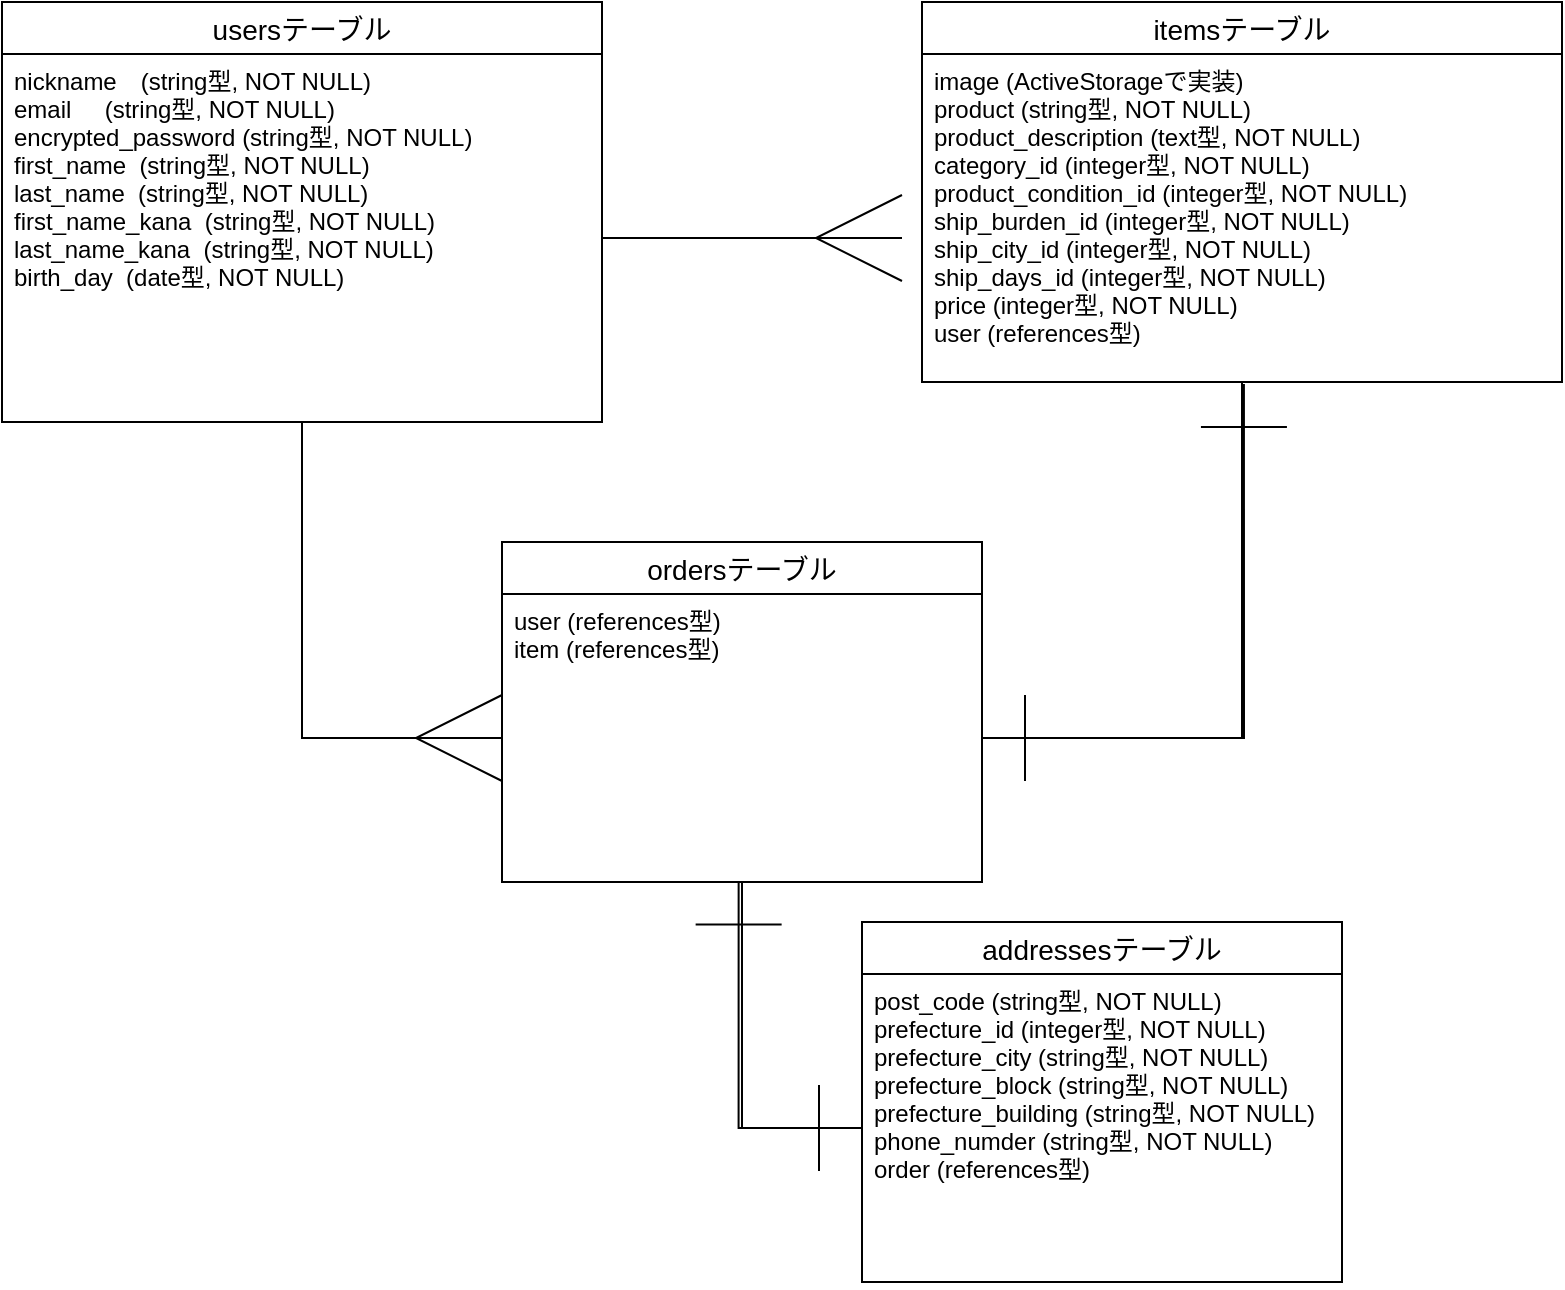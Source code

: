<mxfile version="13.10.0" type="embed">
    <diagram id="5N-24QjUlyHWWqhQxpTc" name="ページ1">
        <mxGraphModel dx="740" dy="567" grid="1" gridSize="10" guides="1" tooltips="1" connect="1" arrows="1" fold="1" page="1" pageScale="1" pageWidth="850" pageHeight="1100" math="0" shadow="0">
            <root>
                <mxCell id="0"/>
                <mxCell id="1" parent="0"/>
                <mxCell id="32" style="edgeStyle=orthogonalEdgeStyle;rounded=0;jumpStyle=none;orthogonalLoop=1;jettySize=auto;html=1;entryX=0;entryY=0.5;entryDx=0;entryDy=0;endArrow=ERmany;endFill=0;endSize=41;targetPerimeterSpacing=13;strokeWidth=1;fontColor=none;" edge="1" parent="1" source="2" target="9">
                    <mxGeometry relative="1" as="geometry"/>
                </mxCell>
                <mxCell id="2" value="usersテーブル" style="swimlane;fontStyle=0;childLayout=stackLayout;horizontal=1;startSize=26;horizontalStack=0;resizeParent=1;resizeParentMax=0;resizeLast=0;collapsible=1;marginBottom=0;align=center;fontSize=14;" parent="1" vertex="1">
                    <mxGeometry x="20" y="80" width="300" height="210" as="geometry"/>
                </mxCell>
                <mxCell id="3" value="nickname　(string型, NOT NULL)&#10;email     (string型, NOT NULL)&#10;encrypted_password (string型, NOT NULL)&#10;first_name  (string型, NOT NULL)&#10;last_name  (string型, NOT NULL)&#10;first_name_kana  (string型, NOT NULL)&#10;last_name_kana  (string型, NOT NULL)&#10;birth_day  (date型, NOT NULL)&#10;" style="text;strokeColor=none;fillColor=none;spacingLeft=4;spacingRight=4;overflow=hidden;rotatable=0;points=[[0,0.5],[1,0.5]];portConstraint=eastwest;fontSize=12;" parent="2" vertex="1">
                    <mxGeometry y="26" width="300" height="184" as="geometry"/>
                </mxCell>
                <mxCell id="33" style="edgeStyle=orthogonalEdgeStyle;rounded=0;jumpStyle=none;orthogonalLoop=1;jettySize=auto;html=1;entryX=1;entryY=0.5;entryDx=0;entryDy=0;endArrow=ERone;endFill=0;endSize=41;targetPerimeterSpacing=13;strokeWidth=1;fontColor=none;" edge="1" parent="1" source="6" target="9">
                    <mxGeometry relative="1" as="geometry"/>
                </mxCell>
                <mxCell id="6" value="itemsテーブル" style="swimlane;fontStyle=0;childLayout=stackLayout;horizontal=1;startSize=26;horizontalStack=0;resizeParent=1;resizeParentMax=0;resizeLast=0;collapsible=1;marginBottom=0;align=center;fontSize=14;" parent="1" vertex="1">
                    <mxGeometry x="480" y="80" width="320" height="190" as="geometry"/>
                </mxCell>
                <mxCell id="7" value="image (ActiveStorageで実装)&#10;product (string型, NOT NULL)&#10;product_description (text型, NOT NULL)&#10;category_id (integer型, NOT NULL)&#10;product_condition_id (integer型, NOT NULL)&#10;ship_burden_id (integer型, NOT NULL)&#10;ship_city_id (integer型, NOT NULL)&#10;ship_days_id (integer型, NOT NULL)&#10;price (integer型, NOT NULL)&#10;user (references型)" style="text;strokeColor=none;fillColor=none;spacingLeft=4;spacingRight=4;overflow=hidden;rotatable=0;points=[[0,0.5],[1,0.5]];portConstraint=eastwest;fontSize=12;" parent="6" vertex="1">
                    <mxGeometry y="26" width="320" height="164" as="geometry"/>
                </mxCell>
                <mxCell id="36" style="edgeStyle=orthogonalEdgeStyle;rounded=0;jumpStyle=none;orthogonalLoop=1;jettySize=auto;html=1;entryX=0;entryY=0.5;entryDx=0;entryDy=0;endArrow=ERone;endFill=0;endSize=41;targetPerimeterSpacing=13;strokeWidth=1;fontColor=none;" edge="1" parent="1" source="8" target="16">
                    <mxGeometry relative="1" as="geometry"/>
                </mxCell>
                <mxCell id="8" value="ordersテーブル" style="swimlane;fontStyle=0;childLayout=stackLayout;horizontal=1;startSize=26;horizontalStack=0;resizeParent=1;resizeParentMax=0;resizeLast=0;collapsible=1;marginBottom=0;align=center;fontSize=14;" parent="1" vertex="1">
                    <mxGeometry x="270" y="350" width="240" height="170" as="geometry"/>
                </mxCell>
                <mxCell id="9" value="user (references型)&#10;item (references型)" style="text;strokeColor=none;fillColor=none;spacingLeft=4;spacingRight=4;overflow=hidden;rotatable=0;points=[[0,0.5],[1,0.5]];portConstraint=eastwest;fontSize=12;" parent="8" vertex="1">
                    <mxGeometry y="26" width="240" height="144" as="geometry"/>
                </mxCell>
                <mxCell id="10" value="addressesテーブル" style="swimlane;fontStyle=0;childLayout=stackLayout;horizontal=1;startSize=26;horizontalStack=0;resizeParent=1;resizeParentMax=0;resizeLast=0;collapsible=1;marginBottom=0;align=center;fontSize=14;" parent="1" vertex="1">
                    <mxGeometry x="450" y="540" width="240" height="180" as="geometry"/>
                </mxCell>
                <mxCell id="16" value="post_code (string型, NOT NULL)&#10;prefecture_id (integer型, NOT NULL)&#10;prefecture_city (string型, NOT NULL)&#10;prefecture_block (string型, NOT NULL)&#10;prefecture_building (string型, NOT NULL)&#10;phone_numder (string型, NOT NULL)&#10;order (references型)" style="text;strokeColor=none;fillColor=none;spacingLeft=4;spacingRight=4;overflow=hidden;rotatable=0;points=[[0,0.5],[1,0.5]];portConstraint=eastwest;fontSize=12;" parent="10" vertex="1">
                    <mxGeometry y="26" width="240" height="154" as="geometry"/>
                </mxCell>
                <mxCell id="31" style="edgeStyle=orthogonalEdgeStyle;rounded=0;jumpStyle=none;orthogonalLoop=1;jettySize=auto;html=1;endArrow=ERmany;endFill=0;endSize=41;targetPerimeterSpacing=13;strokeWidth=1;fontColor=none;" edge="1" parent="1" source="3">
                    <mxGeometry relative="1" as="geometry">
                        <mxPoint x="470" y="198" as="targetPoint"/>
                    </mxGeometry>
                </mxCell>
                <mxCell id="34" style="edgeStyle=orthogonalEdgeStyle;rounded=0;jumpStyle=none;orthogonalLoop=1;jettySize=auto;html=1;entryX=0.503;entryY=1.006;entryDx=0;entryDy=0;entryPerimeter=0;endArrow=ERone;endFill=0;endSize=41;targetPerimeterSpacing=13;strokeWidth=1;fontColor=none;" edge="1" parent="1" source="9" target="7">
                    <mxGeometry relative="1" as="geometry"/>
                </mxCell>
                <mxCell id="37" style="edgeStyle=orthogonalEdgeStyle;rounded=0;jumpStyle=none;orthogonalLoop=1;jettySize=auto;html=1;entryX=0.493;entryY=0.998;entryDx=0;entryDy=0;entryPerimeter=0;endArrow=ERone;endFill=0;endSize=41;targetPerimeterSpacing=13;strokeWidth=1;fontColor=none;" edge="1" parent="1" source="16" target="9">
                    <mxGeometry relative="1" as="geometry">
                        <Array as="points">
                            <mxPoint x="388" y="643"/>
                        </Array>
                    </mxGeometry>
                </mxCell>
            </root>
        </mxGraphModel>
    </diagram>
</mxfile>
